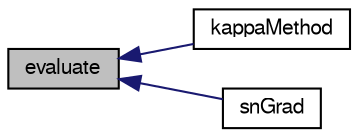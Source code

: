 digraph "evaluate"
{
  bgcolor="transparent";
  edge [fontname="FreeSans",fontsize="10",labelfontname="FreeSans",labelfontsize="10"];
  node [fontname="FreeSans",fontsize="10",shape=record];
  rankdir="LR";
  Node176 [label="evaluate",height=0.2,width=0.4,color="black", fillcolor="grey75", style="filled", fontcolor="black"];
  Node176 -> Node177 [dir="back",color="midnightblue",fontsize="10",style="solid",fontname="FreeSans"];
  Node177 [label="kappaMethod",height=0.2,width=0.4,color="black",URL="$a28962.html#a3d540a5c6e3fb9567294b4bcdbde8821",tooltip="Method to obtain K. "];
  Node176 -> Node178 [dir="back",color="midnightblue",fontsize="10",style="solid",fontname="FreeSans"];
  Node178 [label="snGrad",height=0.2,width=0.4,color="black",URL="$a28962.html#a0fd4c75896f2d5451e9a2b1d47703c00",tooltip="Return patch-normal gradient. "];
}

